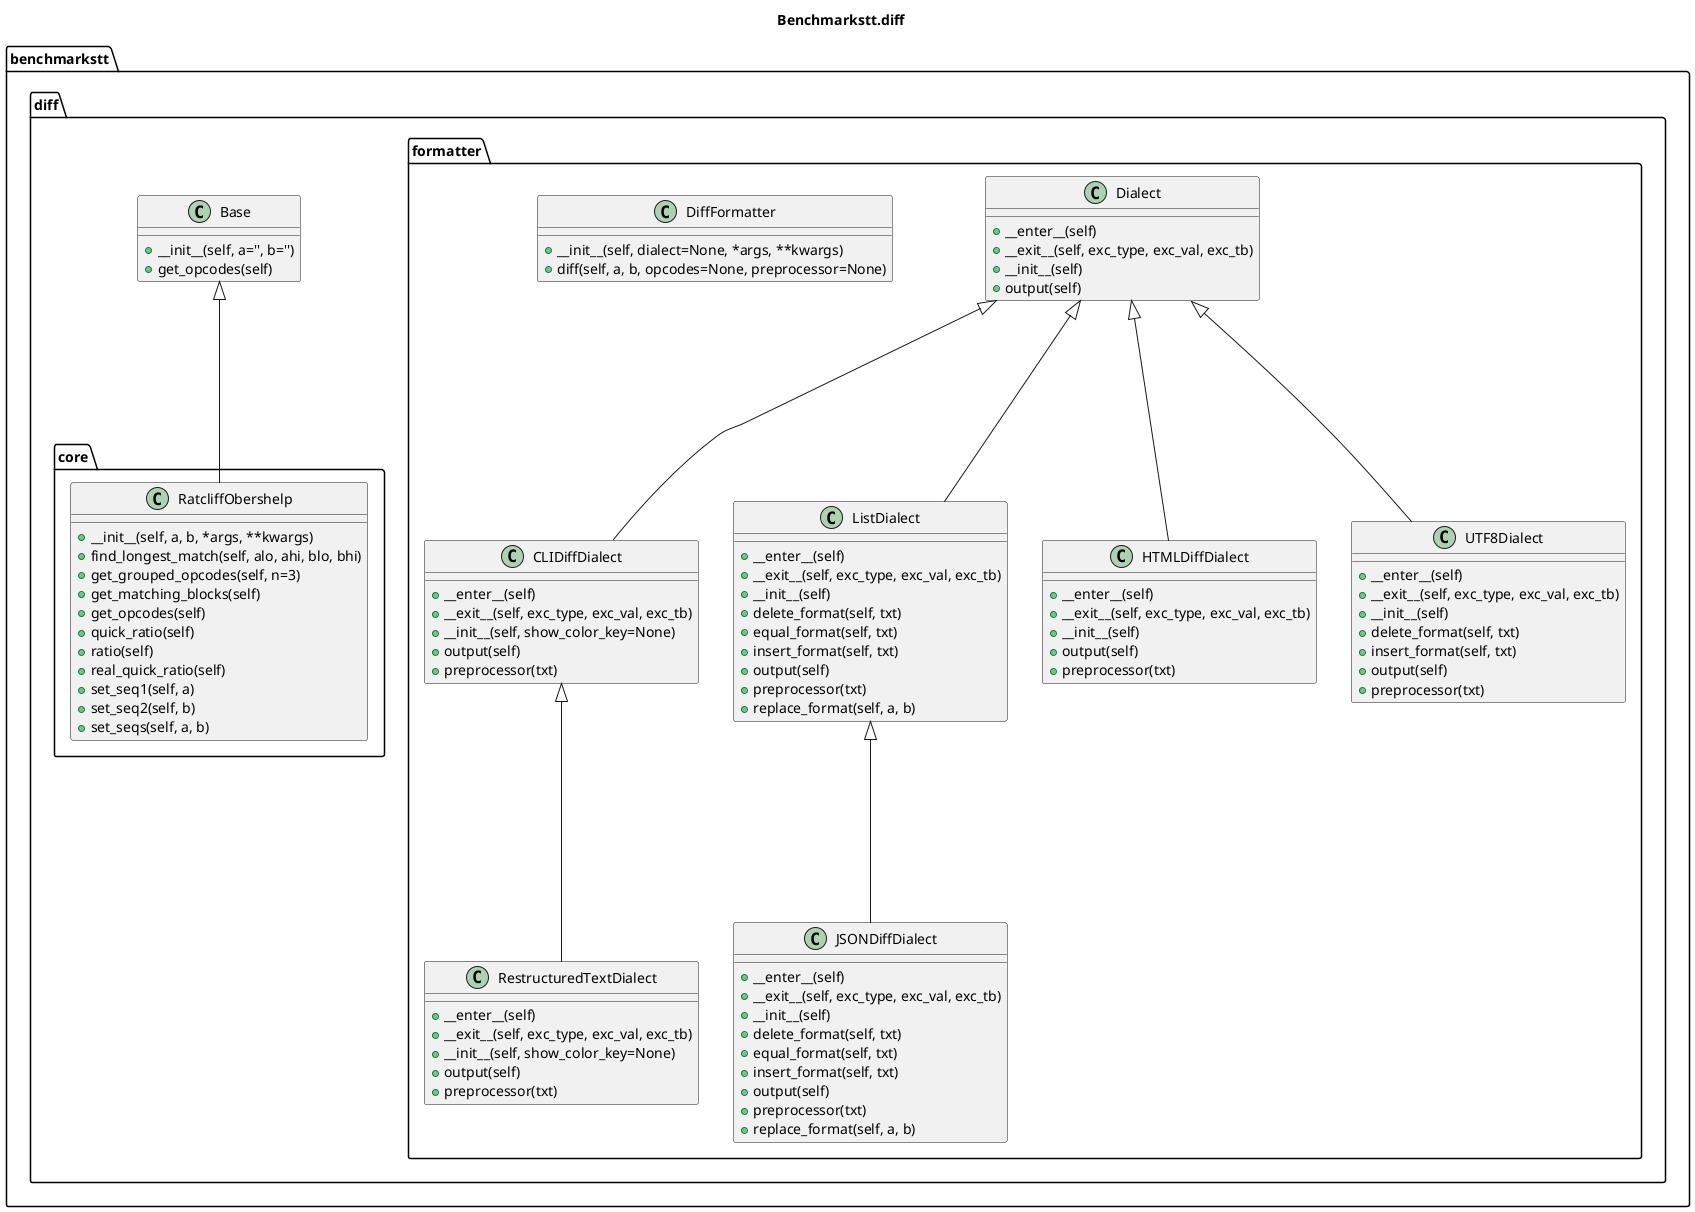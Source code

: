 @startuml
title Benchmarkstt.diff
		class benchmarkstt.diff.formatter.CLIDiffDialect [[https://benchmarkstt.readthedocs.io/en/latest/modules/benchmarkstt.diff.html#benchmarkstt.diff.formatter.CLIDiffDialect]] {
			+__enter__(self)
			+__exit__(self, exc_type, exc_val, exc_tb)
			+__init__(self, show_color_key=None)
			+output(self)
			+preprocessor(txt)
		}
		class benchmarkstt.diff.formatter.Dialect [[https://benchmarkstt.readthedocs.io/en/latest/modules/benchmarkstt.diff.html#benchmarkstt.diff.formatter.Dialect]] {
			+__enter__(self)
			+__exit__(self, exc_type, exc_val, exc_tb)
			+__init__(self)
			+output(self)
		}
		class benchmarkstt.diff.formatter.DiffFormatter [[https://benchmarkstt.readthedocs.io/en/latest/modules/benchmarkstt.diff.html#benchmarkstt.diff.formatter.DiffFormatter]] {
			+__init__(self, dialect=None, *args, **kwargs)
			+diff(self, a, b, opcodes=None, preprocessor=None)
		}
		class benchmarkstt.diff.formatter.HTMLDiffDialect [[https://benchmarkstt.readthedocs.io/en/latest/modules/benchmarkstt.diff.html#benchmarkstt.diff.formatter.HTMLDiffDialect]] {
			+__enter__(self)
			+__exit__(self, exc_type, exc_val, exc_tb)
			+__init__(self)
			+output(self)
			+preprocessor(txt)
		}
		class benchmarkstt.diff.formatter.JSONDiffDialect [[https://benchmarkstt.readthedocs.io/en/latest/modules/benchmarkstt.diff.html#benchmarkstt.diff.formatter.JSONDiffDialect]] {
			+__enter__(self)
			+__exit__(self, exc_type, exc_val, exc_tb)
			+__init__(self)
			+delete_format(self, txt)
			+equal_format(self, txt)
			+insert_format(self, txt)
			+output(self)
			+preprocessor(txt)
			+replace_format(self, a, b)
		}
		class benchmarkstt.diff.formatter.ListDialect [[https://benchmarkstt.readthedocs.io/en/latest/modules/benchmarkstt.diff.html#benchmarkstt.diff.formatter.ListDialect]] {
			+__enter__(self)
			+__exit__(self, exc_type, exc_val, exc_tb)
			+__init__(self)
			+delete_format(self, txt)
			+equal_format(self, txt)
			+insert_format(self, txt)
			+output(self)
			+preprocessor(txt)
			+replace_format(self, a, b)
		}
		class benchmarkstt.diff.formatter.RestructuredTextDialect [[https://benchmarkstt.readthedocs.io/en/latest/modules/benchmarkstt.diff.html#benchmarkstt.diff.formatter.RestructuredTextDialect]] {
			+__enter__(self)
			+__exit__(self, exc_type, exc_val, exc_tb)
			+__init__(self, show_color_key=None)
			+output(self)
			+preprocessor(txt)
		}
		class benchmarkstt.diff.formatter.UTF8Dialect [[https://benchmarkstt.readthedocs.io/en/latest/modules/benchmarkstt.diff.html#benchmarkstt.diff.formatter.UTF8Dialect]] {
			+__enter__(self)
			+__exit__(self, exc_type, exc_val, exc_tb)
			+__init__(self)
			+delete_format(self, txt)
			+insert_format(self, txt)
			+output(self)
			+preprocessor(txt)
		}
		class benchmarkstt.diff.Base [[https://benchmarkstt.readthedocs.io/en/latest/modules/benchmarkstt.diff.html#benchmarkstt.diff.Base]] {
			+__init__(self, a='', b='')
			+get_opcodes(self)
		}
		class benchmarkstt.diff.core.RatcliffObershelp [[https://benchmarkstt.readthedocs.io/en/latest/modules/benchmarkstt.diff.html#benchmarkstt.diff.core.RatcliffObershelp]] {
			+__init__(self, a, b, *args, **kwargs)
			+find_longest_match(self, alo, ahi, blo, bhi)
			+get_grouped_opcodes(self, n=3)
			+get_matching_blocks(self)
			+get_opcodes(self)
			+quick_ratio(self)
			+ratio(self)
			+real_quick_ratio(self)
			+set_seq1(self, a)
			+set_seq2(self, b)
			+set_seqs(self, a, b)
		}

benchmarkstt.diff.formatter.CLIDiffDialect --up--|> benchmarkstt.diff.formatter.Dialect
benchmarkstt.diff.formatter.HTMLDiffDialect --up--|> benchmarkstt.diff.formatter.Dialect
benchmarkstt.diff.formatter.JSONDiffDialect --up--|> benchmarkstt.diff.formatter.ListDialect
benchmarkstt.diff.formatter.ListDialect --up--|> benchmarkstt.diff.formatter.Dialect
benchmarkstt.diff.formatter.RestructuredTextDialect --up--|> benchmarkstt.diff.formatter.CLIDiffDialect
benchmarkstt.diff.formatter.UTF8Dialect --up--|> benchmarkstt.diff.formatter.Dialect
benchmarkstt.diff.core.RatcliffObershelp --up--|> benchmarkstt.diff.Base
@enduml